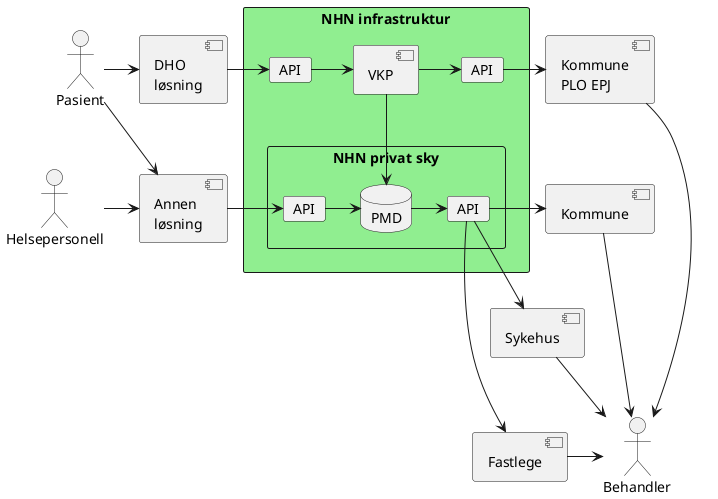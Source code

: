 @startuml
actor "Pasient" as pasient
actor "Helsepersonell" as helseinn
actor "Behandler" as behandler
component "DHO\nløsning" as dho
component "Annen\nløsning" as annen


rectangle "NHN infrastruktur" as NHN #LightGreen {
card "API" as apinn
component "VKP" as VKP
card "API" as apiut

rectangle "NHN privat sky" as NHNPS {
   card "API" as apinn2
   database "PMD" as pmd
   card "API" as apiut2

}
}

component "Kommune\nPLO EPJ" as epj


'rectangle "test" {
component "Kommune" as kommune
component "Sykehus" as syk
component "Fastlege" as fastlege
'}

dho -down[hidden]- annen

helseinn -> annen
pasient -> dho
pasient -down-> annen
dho -> apinn
apinn -> VKP
VKP -> apiut
annen -right-> apinn2

VKP -down-> pmd
apinn2 -> pmd
pmd -> apiut2

epj -[hidden]- kommune
kommune -[hidden]- syk
syk -[hidden]- fastlege

apiut -> epj

apiut2 -> kommune
apiut2 -> syk
apiut2 -> fastlege
epj -> behandler
kommune -> behandler
syk -> behandler
fastlege -> behandler

@enduml